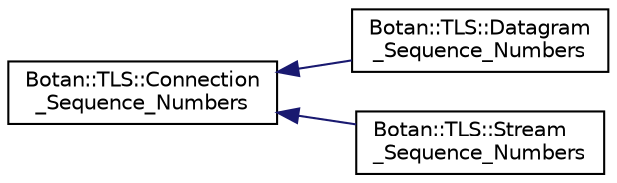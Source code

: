 digraph "Graphical Class Hierarchy"
{
  edge [fontname="Helvetica",fontsize="10",labelfontname="Helvetica",labelfontsize="10"];
  node [fontname="Helvetica",fontsize="10",shape=record];
  rankdir="LR";
  Node0 [label="Botan::TLS::Connection\l_Sequence_Numbers",height=0.2,width=0.4,color="black", fillcolor="white", style="filled",URL="$class_botan_1_1_t_l_s_1_1_connection___sequence___numbers.html"];
  Node0 -> Node1 [dir="back",color="midnightblue",fontsize="10",style="solid",fontname="Helvetica"];
  Node1 [label="Botan::TLS::Datagram\l_Sequence_Numbers",height=0.2,width=0.4,color="black", fillcolor="white", style="filled",URL="$class_botan_1_1_t_l_s_1_1_datagram___sequence___numbers.html"];
  Node0 -> Node2 [dir="back",color="midnightblue",fontsize="10",style="solid",fontname="Helvetica"];
  Node2 [label="Botan::TLS::Stream\l_Sequence_Numbers",height=0.2,width=0.4,color="black", fillcolor="white", style="filled",URL="$class_botan_1_1_t_l_s_1_1_stream___sequence___numbers.html"];
}
